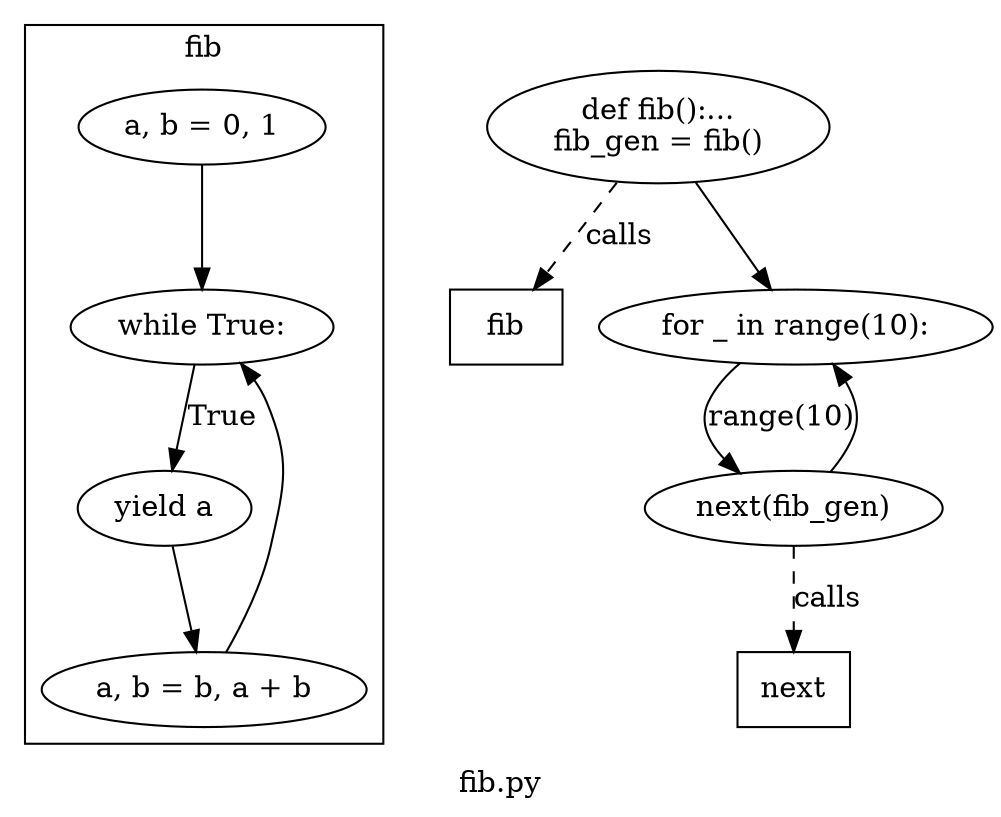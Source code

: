 digraph "clusterfib.py" {
	graph [bb="0,0,403.3,567.87",
		label="fib.py",
		lheight=0.21,
		lp="201.65,11.5",
		lwidth=0.46
	];
	node [label="\N"];
	subgraph clusterfib {
		graph [bb="255.3,31,395.3,559.87",
			label=fib,
			lheight=0.21,
			lp="325.3,548.37",
			lwidth=0.22
		];
		3		 [height=0.5,
			label="a, b = 0, 1
",
			pos="325.3,510.87",
			width=1.336];
		4		 [height=0.5,
			label="while True:
",
			pos="325.3,328",
			width=1.4443];
		3 -> 4		 [pos="e,325.3,346.13 325.3,492.67 325.3,460.76 325.3,394.53 325.3,356.51"];
		5		 [height=0.5,
			label="yield a
",
			pos="311.3,168",
			width=0.95686];
		4 -> 5		 [label=True,
			lp="331.3,241",
			pos="e,312.89,186.22 323.72,309.96 321.3,282.35 316.67,229.37 313.79,196.53"];
		7		 [height=0.5,
			label="a, b = b, a + b
",
			pos="325.3,57",
			width=1.7151];
		5 -> 7		 [pos="e,323.03,74.988 313.61,149.67 315.82,132.13 319.19,105.43 321.74,85.187"];
		7 -> 4		 [pos="e,338.5,310.37 345.71,74.403 355.15,84.419 364.3,97.897 364.3,112.5 364.3,241 364.3,241 364.3,241 364.3,262.79 353.99,285.17 343.97,\
301.78"];
	}
	1	 [height=0.74639,
		label="def fib():...
fib_gen = fib()
",
		pos="69.296,510.87",
		width=1.9249];
	"1_calls"	 [height=0.5,
		label=fib,
		pos="49.296,415",
		shape=box,
		width=0.75];
	1 -> "1_calls"	 [label=calls,
		lp="72.796,458.5",
		pos="e,53.109,433.28 63.672,483.91 61.036,471.28 57.896,456.22 55.223,443.41",
		style=dashed];
	9	 [height=0.5,
		label="for _ in range(10):
",
		pos="170.3,415",
		width=2.1123];
	1 -> 9	 [pos="e,151.8,432.55 95.569,485.93 110.6,471.66 129.39,453.83 144.36,439.62"];
	10	 [height=0.5,
		label="next(fib_gen)
",
		pos="162.3,328",
		width=1.6249];
	9 -> 10	 [label="range(10)
",
		lp="159.8,371.5",
		pos="e,143.2,345.41 146.98,397.85 141.45,392.49 136.29,386.1 133.3,379 129.69,370.46 132.32,361.54 137.2,353.59"];
	10 -> 9	 [pos="e,183.82,397.2 179.43,345.28 183.84,350.81 187.98,357.26 190.3,364 193.02,371.93 191.49,380.45 188.32,388.21"];
	"10_calls"	 [height=0.5,
		label=next,
		pos="162.3,241",
		shape=box,
		width=0.75];
	10 -> "10_calls"	 [label=calls,
		lp="174.8,284.5",
		pos="e,162.3,259 162.3,309.97 162.3,298.19 162.3,282.56 162.3,269.16",
		style=dashed];
}
